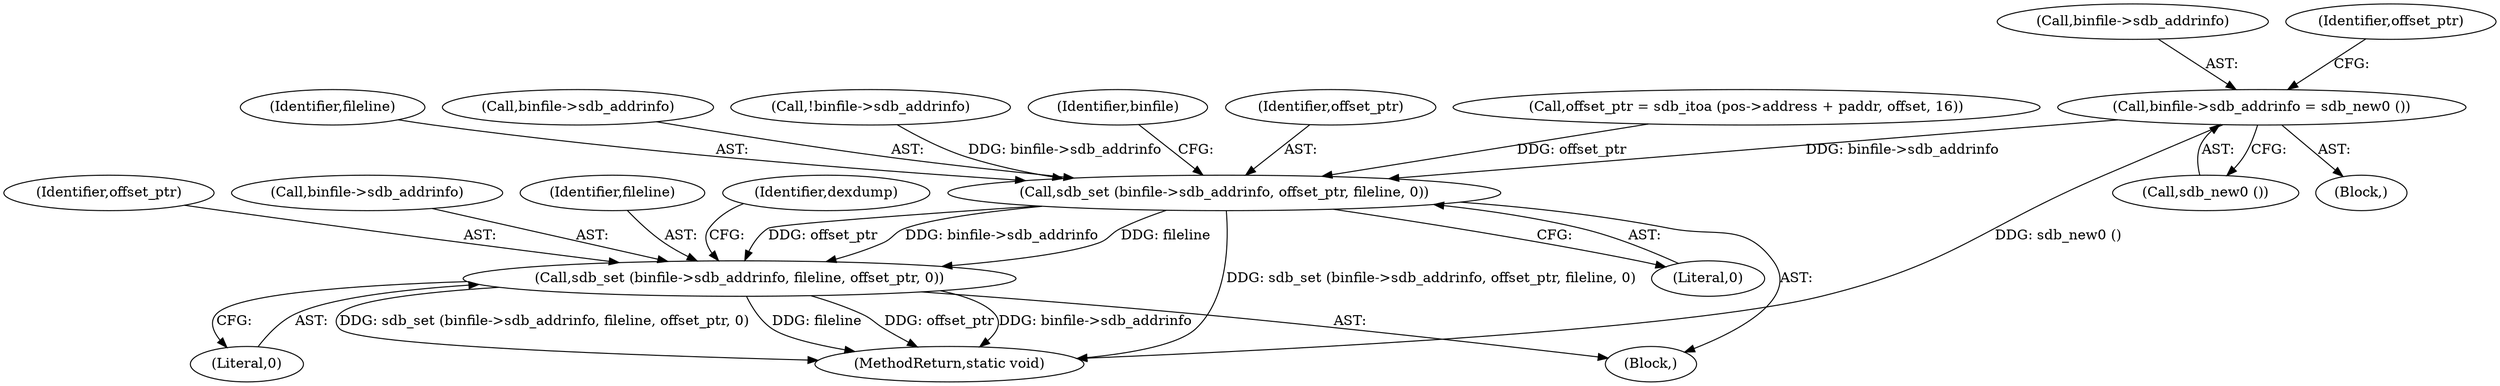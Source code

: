 digraph "0_radare2_252afb1cff9676f3ae1f341a28448bf2c8b6e308@pointer" {
"1001010" [label="(Call,binfile->sdb_addrinfo = sdb_new0 ())"];
"1001031" [label="(Call,sdb_set (binfile->sdb_addrinfo, offset_ptr, fileline, 0))"];
"1001038" [label="(Call,sdb_set (binfile->sdb_addrinfo, fileline, offset_ptr, 0))"];
"1001010" [label="(Call,binfile->sdb_addrinfo = sdb_new0 ())"];
"1001005" [label="(Call,!binfile->sdb_addrinfo)"];
"1001040" [label="(Identifier,binfile)"];
"1001035" [label="(Identifier,offset_ptr)"];
"1001043" [label="(Identifier,offset_ptr)"];
"1001021" [label="(Call,offset_ptr = sdb_itoa (pos->address + paddr, offset, 16))"];
"1001038" [label="(Call,sdb_set (binfile->sdb_addrinfo, fileline, offset_ptr, 0))"];
"1001036" [label="(Identifier,fileline)"];
"1001044" [label="(Literal,0)"];
"1001039" [label="(Call,binfile->sdb_addrinfo)"];
"1001042" [label="(Identifier,fileline)"];
"1001032" [label="(Call,binfile->sdb_addrinfo)"];
"1001014" [label="(Call,sdb_new0 ())"];
"1001011" [label="(Call,binfile->sdb_addrinfo)"];
"1001020" [label="(Block,)"];
"1001193" [label="(MethodReturn,static void)"];
"1001047" [label="(Identifier,dexdump)"];
"1001031" [label="(Call,sdb_set (binfile->sdb_addrinfo, offset_ptr, fileline, 0))"];
"1001009" [label="(Block,)"];
"1001037" [label="(Literal,0)"];
"1001022" [label="(Identifier,offset_ptr)"];
"1001010" -> "1001009"  [label="AST: "];
"1001010" -> "1001014"  [label="CFG: "];
"1001011" -> "1001010"  [label="AST: "];
"1001014" -> "1001010"  [label="AST: "];
"1001022" -> "1001010"  [label="CFG: "];
"1001010" -> "1001193"  [label="DDG: sdb_new0 ()"];
"1001010" -> "1001031"  [label="DDG: binfile->sdb_addrinfo"];
"1001031" -> "1001020"  [label="AST: "];
"1001031" -> "1001037"  [label="CFG: "];
"1001032" -> "1001031"  [label="AST: "];
"1001035" -> "1001031"  [label="AST: "];
"1001036" -> "1001031"  [label="AST: "];
"1001037" -> "1001031"  [label="AST: "];
"1001040" -> "1001031"  [label="CFG: "];
"1001031" -> "1001193"  [label="DDG: sdb_set (binfile->sdb_addrinfo, offset_ptr, fileline, 0)"];
"1001005" -> "1001031"  [label="DDG: binfile->sdb_addrinfo"];
"1001021" -> "1001031"  [label="DDG: offset_ptr"];
"1001031" -> "1001038"  [label="DDG: binfile->sdb_addrinfo"];
"1001031" -> "1001038"  [label="DDG: fileline"];
"1001031" -> "1001038"  [label="DDG: offset_ptr"];
"1001038" -> "1001020"  [label="AST: "];
"1001038" -> "1001044"  [label="CFG: "];
"1001039" -> "1001038"  [label="AST: "];
"1001042" -> "1001038"  [label="AST: "];
"1001043" -> "1001038"  [label="AST: "];
"1001044" -> "1001038"  [label="AST: "];
"1001047" -> "1001038"  [label="CFG: "];
"1001038" -> "1001193"  [label="DDG: sdb_set (binfile->sdb_addrinfo, fileline, offset_ptr, 0)"];
"1001038" -> "1001193"  [label="DDG: fileline"];
"1001038" -> "1001193"  [label="DDG: offset_ptr"];
"1001038" -> "1001193"  [label="DDG: binfile->sdb_addrinfo"];
}
